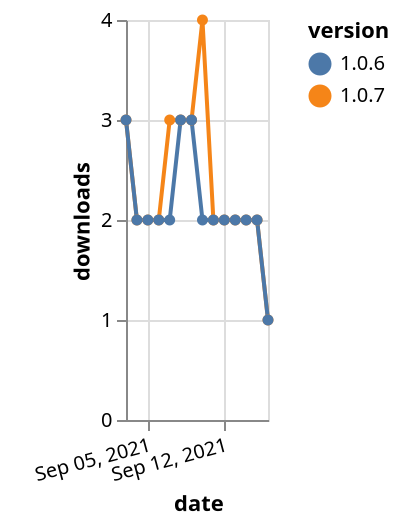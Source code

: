 {"$schema": "https://vega.github.io/schema/vega-lite/v5.json", "description": "A simple bar chart with embedded data.", "data": {"values": [{"date": "2021-09-03", "total": 102, "delta": 3, "version": "1.0.7"}, {"date": "2021-09-04", "total": 104, "delta": 2, "version": "1.0.7"}, {"date": "2021-09-05", "total": 106, "delta": 2, "version": "1.0.7"}, {"date": "2021-09-06", "total": 108, "delta": 2, "version": "1.0.7"}, {"date": "2021-09-07", "total": 111, "delta": 3, "version": "1.0.7"}, {"date": "2021-09-08", "total": 114, "delta": 3, "version": "1.0.7"}, {"date": "2021-09-09", "total": 117, "delta": 3, "version": "1.0.7"}, {"date": "2021-09-10", "total": 121, "delta": 4, "version": "1.0.7"}, {"date": "2021-09-11", "total": 123, "delta": 2, "version": "1.0.7"}, {"date": "2021-09-12", "total": 125, "delta": 2, "version": "1.0.7"}, {"date": "2021-09-13", "total": 127, "delta": 2, "version": "1.0.7"}, {"date": "2021-09-14", "total": 129, "delta": 2, "version": "1.0.7"}, {"date": "2021-09-15", "total": 131, "delta": 2, "version": "1.0.7"}, {"date": "2021-09-16", "total": 132, "delta": 1, "version": "1.0.7"}, {"date": "2021-09-03", "total": 122, "delta": 3, "version": "1.0.6"}, {"date": "2021-09-04", "total": 124, "delta": 2, "version": "1.0.6"}, {"date": "2021-09-05", "total": 126, "delta": 2, "version": "1.0.6"}, {"date": "2021-09-06", "total": 128, "delta": 2, "version": "1.0.6"}, {"date": "2021-09-07", "total": 130, "delta": 2, "version": "1.0.6"}, {"date": "2021-09-08", "total": 133, "delta": 3, "version": "1.0.6"}, {"date": "2021-09-09", "total": 136, "delta": 3, "version": "1.0.6"}, {"date": "2021-09-10", "total": 138, "delta": 2, "version": "1.0.6"}, {"date": "2021-09-11", "total": 140, "delta": 2, "version": "1.0.6"}, {"date": "2021-09-12", "total": 142, "delta": 2, "version": "1.0.6"}, {"date": "2021-09-13", "total": 144, "delta": 2, "version": "1.0.6"}, {"date": "2021-09-14", "total": 146, "delta": 2, "version": "1.0.6"}, {"date": "2021-09-15", "total": 148, "delta": 2, "version": "1.0.6"}, {"date": "2021-09-16", "total": 149, "delta": 1, "version": "1.0.6"}]}, "width": "container", "mark": {"type": "line", "point": {"filled": true}}, "encoding": {"x": {"field": "date", "type": "temporal", "timeUnit": "yearmonthdate", "title": "date", "axis": {"labelAngle": -15}}, "y": {"field": "delta", "type": "quantitative", "title": "downloads"}, "color": {"field": "version", "type": "nominal"}, "tooltip": {"field": "delta"}}}